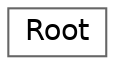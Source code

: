 digraph "Graphical Class Hierarchy"
{
 // LATEX_PDF_SIZE
  bgcolor="transparent";
  edge [fontname=Helvetica,fontsize=14,labelfontname=Helvetica,labelfontsize=14];
  node [fontname=Helvetica,fontsize=14,shape=box,height=0.2,width=0.4];
  rankdir="LR";
  Node0 [id="Node000000",label="Root",height=0.2,width=0.4,color="grey40", fillcolor="white", style="filled",URL="$d8/d73/classRoot.html",tooltip=" "];
}
